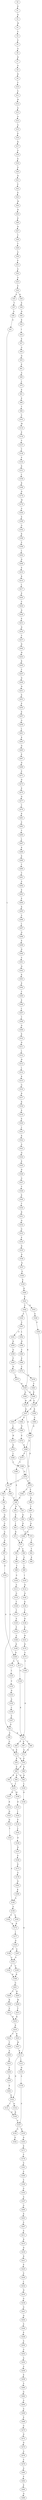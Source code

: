 strict digraph  {
	S0 -> S1 [ label = E ];
	S1 -> S2 [ label = D ];
	S2 -> S3 [ label = W ];
	S3 -> S4 [ label = V ];
	S4 -> S5 [ label = S ];
	S5 -> S6 [ label = A ];
	S6 -> S7 [ label = D ];
	S7 -> S8 [ label = G ];
	S8 -> S9 [ label = R ];
	S9 -> S10 [ label = Y ];
	S10 -> S11 [ label = S ];
	S11 -> S12 [ label = H ];
	S12 -> S13 [ label = G ];
	S13 -> S14 [ label = A ];
	S14 -> S15 [ label = A ];
	S15 -> S16 [ label = E ];
	S16 -> S17 [ label = R ];
	S17 -> S18 [ label = A ];
	S18 -> S19 [ label = E ];
	S19 -> S20 [ label = G ];
	S20 -> S21 [ label = N ];
	S21 -> S22 [ label = F ];
	S22 -> S23 [ label = E ];
	S23 -> S24 [ label = M ];
	S24 -> S25 [ label = N ];
	S25 -> S26 [ label = E ];
	S26 -> S27 [ label = D ];
	S27 -> S28 [ label = T ];
	S28 -> S29 [ label = T ];
	S29 -> S30 [ label = S ];
	S30 -> S31 [ label = P ];
	S31 -> S32 [ label = S ];
	S32 -> S33 [ label = A ];
	S33 -> S34 [ label = P ];
	S34 -> S35 [ label = A ];
	S34 -> S36 [ label = K ];
	S35 -> S37 [ label = T ];
	S36 -> S38 [ label = E ];
	S37 -> S39 [ label = G ];
	S38 -> S40 [ label = N ];
	S39 -> S41 [ label = G ];
	S40 -> S42 [ label = K ];
	S41 -> S43 [ label = L ];
	S42 -> S44 [ label = I ];
	S43 -> S45 [ label = S ];
	S43 -> S46 [ label = N ];
	S44 -> S47 [ label = E ];
	S45 -> S48 [ label = E ];
	S46 -> S49 [ label = T ];
	S47 -> S50 [ label = G ];
	S48 -> S51 [ label = I ];
	S48 -> S52 [ label = D ];
	S48 -> S53 [ label = E ];
	S49 -> S54 [ label = E ];
	S50 -> S55 [ label = D ];
	S51 -> S56 [ label = K ];
	S52 -> S57 [ label = E ];
	S53 -> S58 [ label = A ];
	S53 -> S59 [ label = K ];
	S54 -> S60 [ label = Q ];
	S55 -> S61 [ label = E ];
	S56 -> S62 [ label = K ];
	S57 -> S63 [ label = I ];
	S58 -> S64 [ label = G ];
	S59 -> S65 [ label = A ];
	S59 -> S66 [ label = T ];
	S59 -> S67 [ label = Q ];
	S60 -> S68 [ label = G ];
	S61 -> S69 [ label = A ];
	S62 -> S70 [ label = T ];
	S63 -> S71 [ label = R ];
	S64 -> S72 [ label = E ];
	S65 -> S72 [ label = E ];
	S66 -> S73 [ label = Q ];
	S67 -> S73 [ label = Q ];
	S68 -> S74 [ label = G ];
	S69 -> S75 [ label = L ];
	S70 -> S76 [ label = T ];
	S71 -> S77 [ label = A ];
	S72 -> S78 [ label = E ];
	S72 -> S79 [ label = K ];
	S73 -> S78 [ label = E ];
	S74 -> S80 [ label = D ];
	S75 -> S81 [ label = E ];
	S76 -> S82 [ label = Y ];
	S77 -> S83 [ label = D ];
	S77 -> S84 [ label = A ];
	S78 -> S85 [ label = E ];
	S78 -> S86 [ label = D ];
	S79 -> S85 [ label = E ];
	S80 -> S87 [ label = Q ];
	S81 -> S88 [ label = E ];
	S82 -> S89 [ label = K ];
	S83 -> S90 [ label = S ];
	S84 -> S91 [ label = G ];
	S85 -> S92 [ label = N ];
	S85 -> S93 [ label = E ];
	S85 -> S94 [ label = D ];
	S86 -> S92 [ label = N ];
	S87 -> S95 [ label = T ];
	S88 -> S96 [ label = T ];
	S90 -> S98 [ label = T ];
	S91 -> S99 [ label = I ];
	S92 -> S100 [ label = L ];
	S93 -> S101 [ label = I ];
	S94 -> S101 [ label = I ];
	S95 -> S102 [ label = E ];
	S96 -> S103 [ label = V ];
	S98 -> S104 [ label = S ];
	S99 -> S105 [ label = I ];
	S100 -> S106 [ label = K ];
	S101 -> S107 [ label = R ];
	S101 -> S108 [ label = M ];
	S102 -> S109 [ label = D ];
	S103 -> S110 [ label = M ];
	S104 -> S111 [ label = A ];
	S105 -> S112 [ label = Q ];
	S106 -> S113 [ label = K ];
	S107 -> S114 [ label = K ];
	S108 -> S115 [ label = D ];
	S109 -> S116 [ label = A ];
	S109 -> S117 [ label = C ];
	S110 -> S118 [ label = E ];
	S111 -> S119 [ label = G ];
	S112 -> S120 [ label = Q ];
	S113 -> S121 [ label = I ];
	S113 -> S122 [ label = D ];
	S114 -> S123 [ label = Q ];
	S115 -> S124 [ label = I ];
	S116 -> S125 [ label = L ];
	S117 -> S126 [ label = A ];
	S118 -> S127 [ label = V ];
	S119 -> S128 [ label = T ];
	S120 -> S129 [ label = K ];
	S121 -> S130 [ label = H ];
	S122 -> S131 [ label = I ];
	S122 -> S132 [ label = D ];
	S123 -> S133 [ label = D ];
	S124 -> S134 [ label = P ];
	S125 -> S135 [ label = V ];
	S126 -> S59 [ label = K ];
	S127 -> S136 [ label = T ];
	S128 -> S137 [ label = T ];
	S129 -> S138 [ label = Y ];
	S130 -> S139 [ label = S ];
	S131 -> S140 [ label = K ];
	S132 -> S140 [ label = K ];
	S133 -> S141 [ label = L ];
	S134 -> S142 [ label = L ];
	S135 -> S143 [ label = D ];
	S136 -> S144 [ label = P ];
	S137 -> S145 [ label = S ];
	S138 -> S146 [ label = R ];
	S139 -> S147 [ label = P ];
	S140 -> S147 [ label = P ];
	S141 -> S148 [ label = A ];
	S142 -> S149 [ label = D ];
	S143 -> S150 [ label = A ];
	S144 -> S151 [ label = E ];
	S145 -> S152 [ label = F ];
	S146 -> S153 [ label = K ];
	S147 -> S154 [ label = G ];
	S147 -> S155 [ label = R ];
	S148 -> S156 [ label = A ];
	S149 -> S157 [ label = D ];
	S150 -> S158 [ label = L ];
	S151 -> S159 [ label = L ];
	S152 -> S160 [ label = A ];
	S153 -> S161 [ label = H ];
	S154 -> S162 [ label = E ];
	S155 -> S163 [ label = D ];
	S156 -> S164 [ label = V ];
	S156 -> S165 [ label = A ];
	S157 -> S166 [ label = P ];
	S158 -> S167 [ label = F ];
	S159 -> S168 [ label = K ];
	S160 -> S169 [ label = K ];
	S161 -> S170 [ label = R ];
	S163 -> S171 [ label = E ];
	S164 -> S172 [ label = K ];
	S165 -> S172 [ label = K ];
	S166 -> S173 [ label = E ];
	S167 -> S53 [ label = E ];
	S168 -> S174 [ label = D ];
	S169 -> S109 [ label = D ];
	S170 -> S175 [ label = S ];
	S171 -> S176 [ label = V ];
	S172 -> S177 [ label = I ];
	S173 -> S178 [ label = A ];
	S174 -> S179 [ label = M ];
	S175 -> S180 [ label = V ];
	S176 -> S181 [ label = S ];
	S177 -> S182 [ label = Q ];
	S178 -> S183 [ label = N ];
	S179 -> S184 [ label = A ];
	S180 -> S59 [ label = K ];
	S181 -> S185 [ label = S ];
	S182 -> S186 [ label = R ];
	S182 -> S187 [ label = A ];
	S183 -> S188 [ label = K ];
	S184 -> S189 [ label = E ];
	S185 -> S190 [ label = S ];
	S186 -> S191 [ label = S ];
	S187 -> S191 [ label = S ];
	S188 -> S148 [ label = A ];
	S189 -> S192 [ label = G ];
	S190 -> S193 [ label = G ];
	S191 -> S194 [ label = Y ];
	S191 -> S195 [ label = F ];
	S192 -> S196 [ label = K ];
	S193 -> S197 [ label = A ];
	S194 -> S198 [ label = R ];
	S195 -> S198 [ label = R ];
	S196 -> S199 [ label = S ];
	S197 -> S200 [ label = G ];
	S198 -> S201 [ label = G ];
	S199 -> S202 [ label = L ];
	S200 -> S203 [ label = E ];
	S201 -> S204 [ label = Y ];
	S201 -> S205 [ label = H ];
	S202 -> S206 [ label = D ];
	S203 -> S207 [ label = S ];
	S204 -> S208 [ label = R ];
	S205 -> S209 [ label = M ];
	S206 -> S210 [ label = E ];
	S207 -> S211 [ label = S ];
	S208 -> S212 [ label = S ];
	S209 -> S213 [ label = T ];
	S210 -> S214 [ label = K ];
	S211 -> S215 [ label = R ];
	S212 -> S216 [ label = R ];
	S213 -> S216 [ label = R ];
	S214 -> S217 [ label = L ];
	S215 -> S218 [ label = D ];
	S216 -> S219 [ label = K ];
	S217 -> S220 [ label = E ];
	S218 -> S221 [ label = R ];
	S219 -> S222 [ label = V ];
	S219 -> S223 [ label = K ];
	S220 -> S224 [ label = V ];
	S221 -> S225 [ label = E ];
	S222 -> S226 [ label = T ];
	S223 -> S227 [ label = M ];
	S224 -> S228 [ label = D ];
	S225 -> S229 [ label = S ];
	S226 -> S230 [ label = A ];
	S227 -> S113 [ label = K ];
	S228 -> S231 [ label = E ];
	S229 -> S232 [ label = L ];
	S230 -> S233 [ label = P ];
	S231 -> S234 [ label = D ];
	S232 -> S235 [ label = N ];
	S233 -> S236 [ label = P ];
	S234 -> S237 [ label = V ];
	S235 -> S238 [ label = G ];
	S236 -> S239 [ label = S ];
	S237 -> S240 [ label = D ];
	S238 -> S241 [ label = G ];
	S239 -> S242 [ label = E ];
	S240 -> S243 [ label = H ];
	S241 -> S244 [ label = Q ];
	S242 -> S122 [ label = D ];
	S243 -> S245 [ label = K ];
	S244 -> S246 [ label = S ];
	S245 -> S247 [ label = T ];
	S246 -> S248 [ label = E ];
	S247 -> S249 [ label = D ];
	S248 -> S250 [ label = S ];
	S249 -> S251 [ label = N ];
	S250 -> S252 [ label = G ];
	S251 -> S253 [ label = E ];
	S252 -> S254 [ label = A ];
	S253 -> S255 [ label = E ];
	S254 -> S256 [ label = A ];
	S255 -> S257 [ label = E ];
	S256 -> S258 [ label = E ];
	S257 -> S259 [ label = G ];
	S258 -> S260 [ label = S ];
	S259 -> S261 [ label = L ];
	S260 -> S262 [ label = G ];
	S261 -> S263 [ label = K ];
	S262 -> S264 [ label = A ];
	S263 -> S265 [ label = D ];
	S264 -> S266 [ label = A ];
	S265 -> S267 [ label = E ];
	S266 -> S268 [ label = E ];
	S267 -> S269 [ label = D ];
	S268 -> S270 [ label = G ];
	S269 -> S271 [ label = P ];
	S270 -> S272 [ label = D ];
	S271 -> S273 [ label = D ];
	S272 -> S274 [ label = D ];
	S273 -> S275 [ label = E ];
	S274 -> S276 [ label = A ];
	S275 -> S277 [ label = D ];
	S276 -> S278 [ label = S ];
	S277 -> S279 [ label = T ];
	S278 -> S280 [ label = A ];
	S279 -> S281 [ label = K ];
	S280 -> S282 [ label = P ];
	S281 -> S283 [ label = S ];
	S282 -> S284 [ label = E ];
	S283 -> S285 [ label = T ];
	S284 -> S286 [ label = Q ];
	S285 -> S287 [ label = L ];
	S287 -> S288 [ label = K ];
	S288 -> S289 [ label = E ];
	S289 -> S290 [ label = T ];
	S290 -> S291 [ label = V ];
	S291 -> S292 [ label = S ];
	S292 -> S293 [ label = E ];
	S293 -> S294 [ label = E ];
	S294 -> S295 [ label = K ];
	S295 -> S296 [ label = S ];
	S296 -> S297 [ label = L ];
	S297 -> S298 [ label = Q ];
	S298 -> S299 [ label = E ];
	S299 -> S300 [ label = D ];
	S300 -> S301 [ label = S ];
	S301 -> S302 [ label = Q ];
	S302 -> S303 [ label = K ];
	S303 -> S304 [ label = E ];
	S304 -> S305 [ label = T ];
	S305 -> S306 [ label = E ];
	S306 -> S307 [ label = L ];
	S307 -> S308 [ label = T ];
	S308 -> S309 [ label = D ];
	S309 -> S310 [ label = E ];
	S310 -> S311 [ label = D ];
	S311 -> S312 [ label = L ];
	S312 -> S313 [ label = H ];
	S313 -> S314 [ label = L ];
	S314 -> S315 [ label = K ];
	S315 -> S316 [ label = G ];
	S316 -> S317 [ label = R ];
	S317 -> S318 [ label = K ];
	S318 -> S319 [ label = E ];
	S319 -> S320 [ label = E ];
	S320 -> S321 [ label = L ];
	S321 -> S322 [ label = K ];
	S322 -> S323 [ label = A ];
	S323 -> S324 [ label = Q ];
	S324 -> S325 [ label = E ];
	S325 -> S326 [ label = D ];
	S326 -> S327 [ label = G ];
	S327 -> S328 [ label = V ];
	S328 -> S329 [ label = E ];
	S329 -> S330 [ label = T ];
	S330 -> S331 [ label = R ];
	S331 -> S332 [ label = Q ];
	S332 -> S333 [ label = G ];
	S333 -> S334 [ label = E ];
	S334 -> S335 [ label = D ];
	S335 -> S336 [ label = D ];
	S336 -> S337 [ label = Q ];
	S337 -> S338 [ label = E ];
	S338 -> S339 [ label = E ];
	S339 -> S340 [ label = H ];
	S340 -> S341 [ label = E ];
	S341 -> S342 [ label = V ];
	S341 -> S343 [ label = D ];
	S342 -> S344 [ label = A ];
	S342 -> S345 [ label = K ];
	S343 -> S346 [ label = E ];
	S344 -> S347 [ label = S ];
	S345 -> S348 [ label = Q ];
	S345 -> S349 [ label = K ];
	S346 -> S350 [ label = G ];
	S347 -> S351 [ label = E ];
	S347 -> S352 [ label = L ];
	S348 -> S353 [ label = M ];
	S349 -> S354 [ label = E ];
	S349 -> S353 [ label = M ];
	S350 -> S354 [ label = E ];
	S351 -> S355 [ label = K ];
	S352 -> S356 [ label = H ];
	S353 -> S357 [ label = K ];
	S354 -> S357 [ label = K ];
	S354 -> S358 [ label = R ];
	S355 -> S359 [ label = Q ];
	S356 -> S360 [ label = S ];
	S357 -> S361 [ label = I ];
	S357 -> S362 [ label = S ];
	S357 -> S363 [ label = Q ];
	S358 -> S364 [ label = G ];
	S359 -> S365 [ label = P ];
	S360 -> S366 [ label = E ];
	S361 -> S367 [ label = L ];
	S362 -> S368 [ label = N ];
	S363 -> S369 [ label = E ];
	S363 -> S370 [ label = D ];
	S364 -> S363 [ label = Q ];
	S365 -> S371 [ label = N ];
	S366 -> S372 [ label = S ];
	S367 -> S373 [ label = H ];
	S368 -> S374 [ label = E ];
	S369 -> S375 [ label = F ];
	S369 -> S376 [ label = E ];
	S370 -> S376 [ label = E ];
	S370 -> S43 [ label = L ];
	S371 -> S377 [ label = T ];
	S372 -> S378 [ label = D ];
	S373 -> S379 [ label = K ];
	S374 -> S369 [ label = E ];
	S375 -> S380 [ label = G ];
	S376 -> S381 [ label = P ];
	S376 -> S382 [ label = L ];
	S377 -> S345 [ label = K ];
	S378 -> S383 [ label = V ];
	S379 -> S384 [ label = L ];
	S380 -> S48 [ label = E ];
	S381 -> S385 [ label = Q ];
	S382 -> S48 [ label = E ];
	S383 -> S349 [ label = K ];
	S384 -> S386 [ label = A ];
	S385 -> S387 [ label = T ];
	S386 -> S370 [ label = D ];
	S387 -> S388 [ label = S ];
	S388 -> S389 [ label = Q ];
	S389 -> S390 [ label = Q ];
	S390 -> S77 [ label = A ];
}
